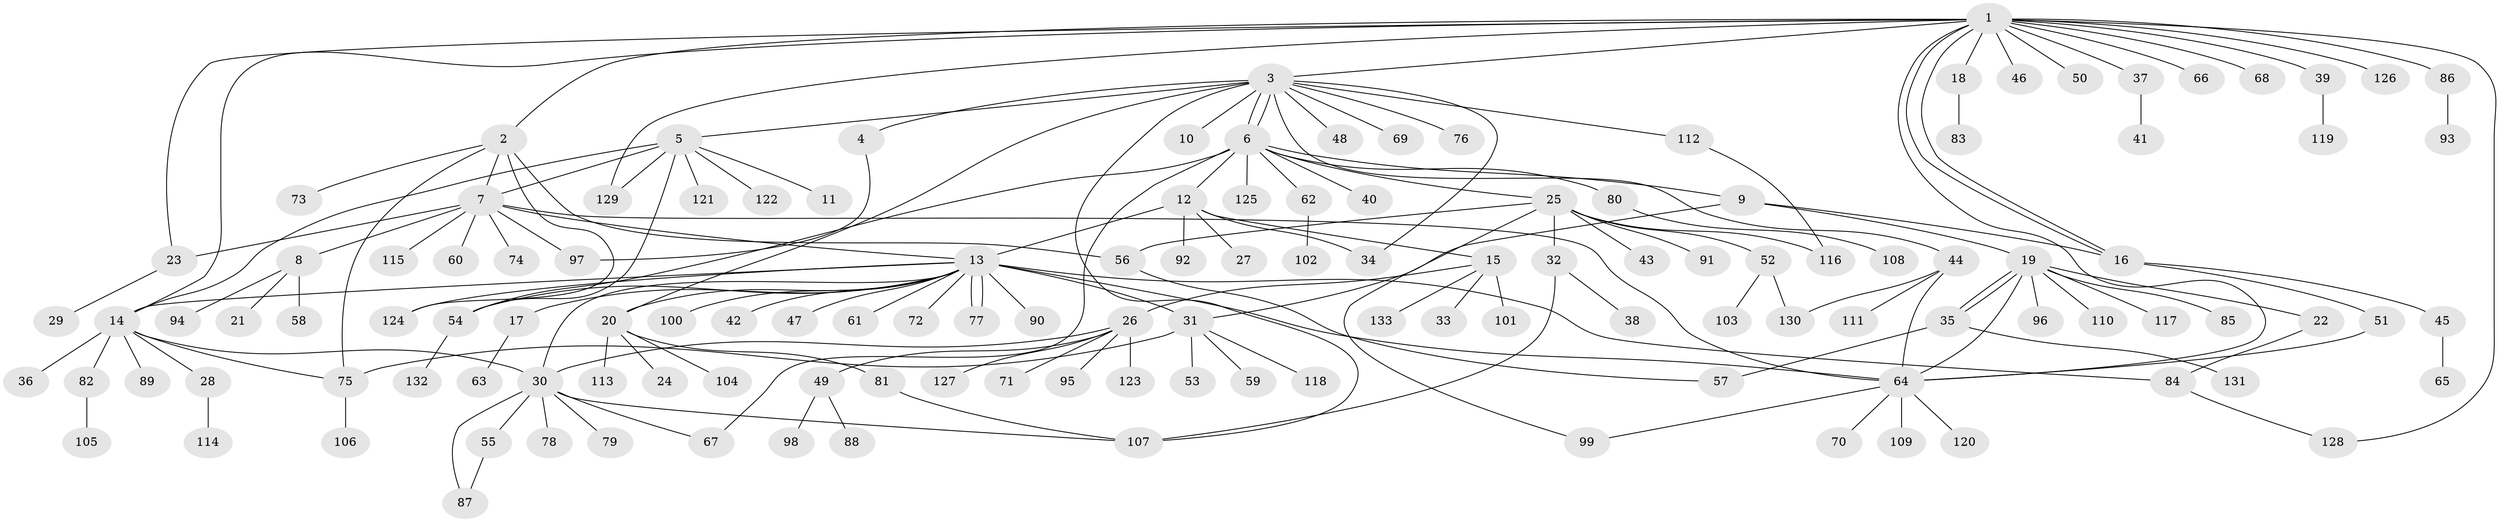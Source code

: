 // Generated by graph-tools (version 1.1) at 2025/01/03/09/25 03:01:40]
// undirected, 133 vertices, 171 edges
graph export_dot {
graph [start="1"]
  node [color=gray90,style=filled];
  1;
  2;
  3;
  4;
  5;
  6;
  7;
  8;
  9;
  10;
  11;
  12;
  13;
  14;
  15;
  16;
  17;
  18;
  19;
  20;
  21;
  22;
  23;
  24;
  25;
  26;
  27;
  28;
  29;
  30;
  31;
  32;
  33;
  34;
  35;
  36;
  37;
  38;
  39;
  40;
  41;
  42;
  43;
  44;
  45;
  46;
  47;
  48;
  49;
  50;
  51;
  52;
  53;
  54;
  55;
  56;
  57;
  58;
  59;
  60;
  61;
  62;
  63;
  64;
  65;
  66;
  67;
  68;
  69;
  70;
  71;
  72;
  73;
  74;
  75;
  76;
  77;
  78;
  79;
  80;
  81;
  82;
  83;
  84;
  85;
  86;
  87;
  88;
  89;
  90;
  91;
  92;
  93;
  94;
  95;
  96;
  97;
  98;
  99;
  100;
  101;
  102;
  103;
  104;
  105;
  106;
  107;
  108;
  109;
  110;
  111;
  112;
  113;
  114;
  115;
  116;
  117;
  118;
  119;
  120;
  121;
  122;
  123;
  124;
  125;
  126;
  127;
  128;
  129;
  130;
  131;
  132;
  133;
  1 -- 2;
  1 -- 3;
  1 -- 14;
  1 -- 16;
  1 -- 16;
  1 -- 18;
  1 -- 23;
  1 -- 37;
  1 -- 39;
  1 -- 46;
  1 -- 50;
  1 -- 64;
  1 -- 66;
  1 -- 68;
  1 -- 86;
  1 -- 126;
  1 -- 128;
  1 -- 129;
  2 -- 7;
  2 -- 56;
  2 -- 73;
  2 -- 75;
  2 -- 124;
  3 -- 4;
  3 -- 5;
  3 -- 6;
  3 -- 6;
  3 -- 10;
  3 -- 20;
  3 -- 34;
  3 -- 44;
  3 -- 48;
  3 -- 69;
  3 -- 76;
  3 -- 107;
  3 -- 112;
  4 -- 97;
  5 -- 7;
  5 -- 11;
  5 -- 14;
  5 -- 54;
  5 -- 121;
  5 -- 122;
  5 -- 129;
  6 -- 9;
  6 -- 12;
  6 -- 25;
  6 -- 40;
  6 -- 54;
  6 -- 62;
  6 -- 67;
  6 -- 80;
  6 -- 125;
  7 -- 8;
  7 -- 13;
  7 -- 23;
  7 -- 60;
  7 -- 64;
  7 -- 74;
  7 -- 97;
  7 -- 115;
  8 -- 21;
  8 -- 58;
  8 -- 94;
  9 -- 16;
  9 -- 19;
  9 -- 31;
  12 -- 13;
  12 -- 15;
  12 -- 27;
  12 -- 34;
  12 -- 92;
  13 -- 14;
  13 -- 17;
  13 -- 20;
  13 -- 30;
  13 -- 31;
  13 -- 42;
  13 -- 47;
  13 -- 54;
  13 -- 61;
  13 -- 64;
  13 -- 72;
  13 -- 77;
  13 -- 77;
  13 -- 84;
  13 -- 90;
  13 -- 100;
  13 -- 124;
  14 -- 28;
  14 -- 30;
  14 -- 36;
  14 -- 75;
  14 -- 82;
  14 -- 89;
  15 -- 26;
  15 -- 33;
  15 -- 101;
  15 -- 133;
  16 -- 45;
  16 -- 51;
  17 -- 63;
  18 -- 83;
  19 -- 22;
  19 -- 35;
  19 -- 35;
  19 -- 64;
  19 -- 85;
  19 -- 96;
  19 -- 110;
  19 -- 117;
  20 -- 24;
  20 -- 81;
  20 -- 104;
  20 -- 113;
  22 -- 84;
  23 -- 29;
  25 -- 32;
  25 -- 43;
  25 -- 52;
  25 -- 56;
  25 -- 91;
  25 -- 99;
  25 -- 116;
  26 -- 30;
  26 -- 49;
  26 -- 71;
  26 -- 95;
  26 -- 123;
  26 -- 127;
  28 -- 114;
  30 -- 55;
  30 -- 67;
  30 -- 78;
  30 -- 79;
  30 -- 87;
  30 -- 107;
  31 -- 53;
  31 -- 59;
  31 -- 75;
  31 -- 118;
  32 -- 38;
  32 -- 107;
  35 -- 57;
  35 -- 131;
  37 -- 41;
  39 -- 119;
  44 -- 64;
  44 -- 111;
  44 -- 130;
  45 -- 65;
  49 -- 88;
  49 -- 98;
  51 -- 64;
  52 -- 103;
  52 -- 130;
  54 -- 132;
  55 -- 87;
  56 -- 57;
  62 -- 102;
  64 -- 70;
  64 -- 99;
  64 -- 109;
  64 -- 120;
  75 -- 106;
  80 -- 108;
  81 -- 107;
  82 -- 105;
  84 -- 128;
  86 -- 93;
  112 -- 116;
}
